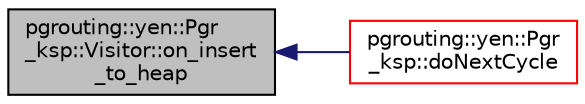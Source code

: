 digraph "pgrouting::yen::Pgr_ksp::Visitor::on_insert_to_heap"
{
  edge [fontname="Helvetica",fontsize="10",labelfontname="Helvetica",labelfontsize="10"];
  node [fontname="Helvetica",fontsize="10",shape=record];
  rankdir="LR";
  Node19 [label="pgrouting::yen::Pgr\l_ksp::Visitor::on_insert\l_to_heap",height=0.2,width=0.4,color="black", fillcolor="grey75", style="filled", fontcolor="black"];
  Node19 -> Node20 [dir="back",color="midnightblue",fontsize="10",style="solid",fontname="Helvetica"];
  Node20 [label="pgrouting::yen::Pgr\l_ksp::doNextCycle",height=0.2,width=0.4,color="red", fillcolor="white", style="filled",URL="$classpgrouting_1_1yen_1_1Pgr__ksp.html#a1ff5255c35221d033252cb9360929c97",tooltip="Performs the next cycle of the algorithm. "];
}
